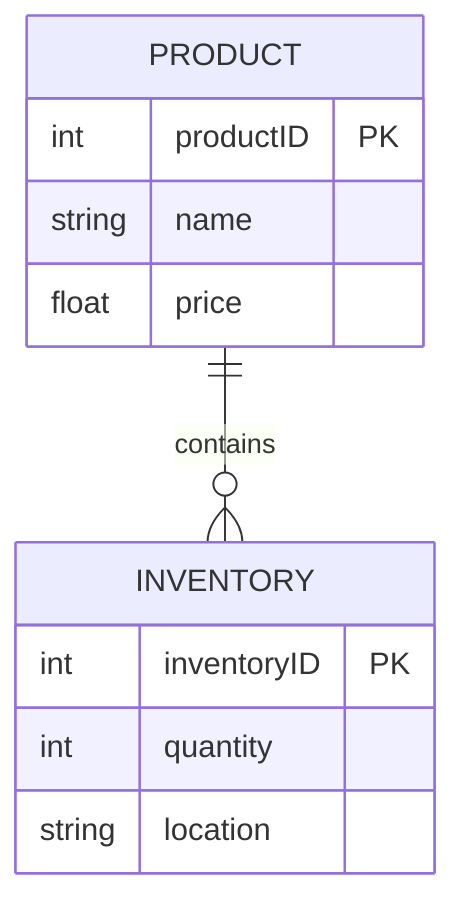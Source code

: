 erDiagram
    PRODUCT ||--o{ INVENTORY : contains
    PRODUCT {
        int productID PK
        string name
        float price
    }
    INVENTORY {
        int inventoryID PK
        int quantity
        string location				
    }